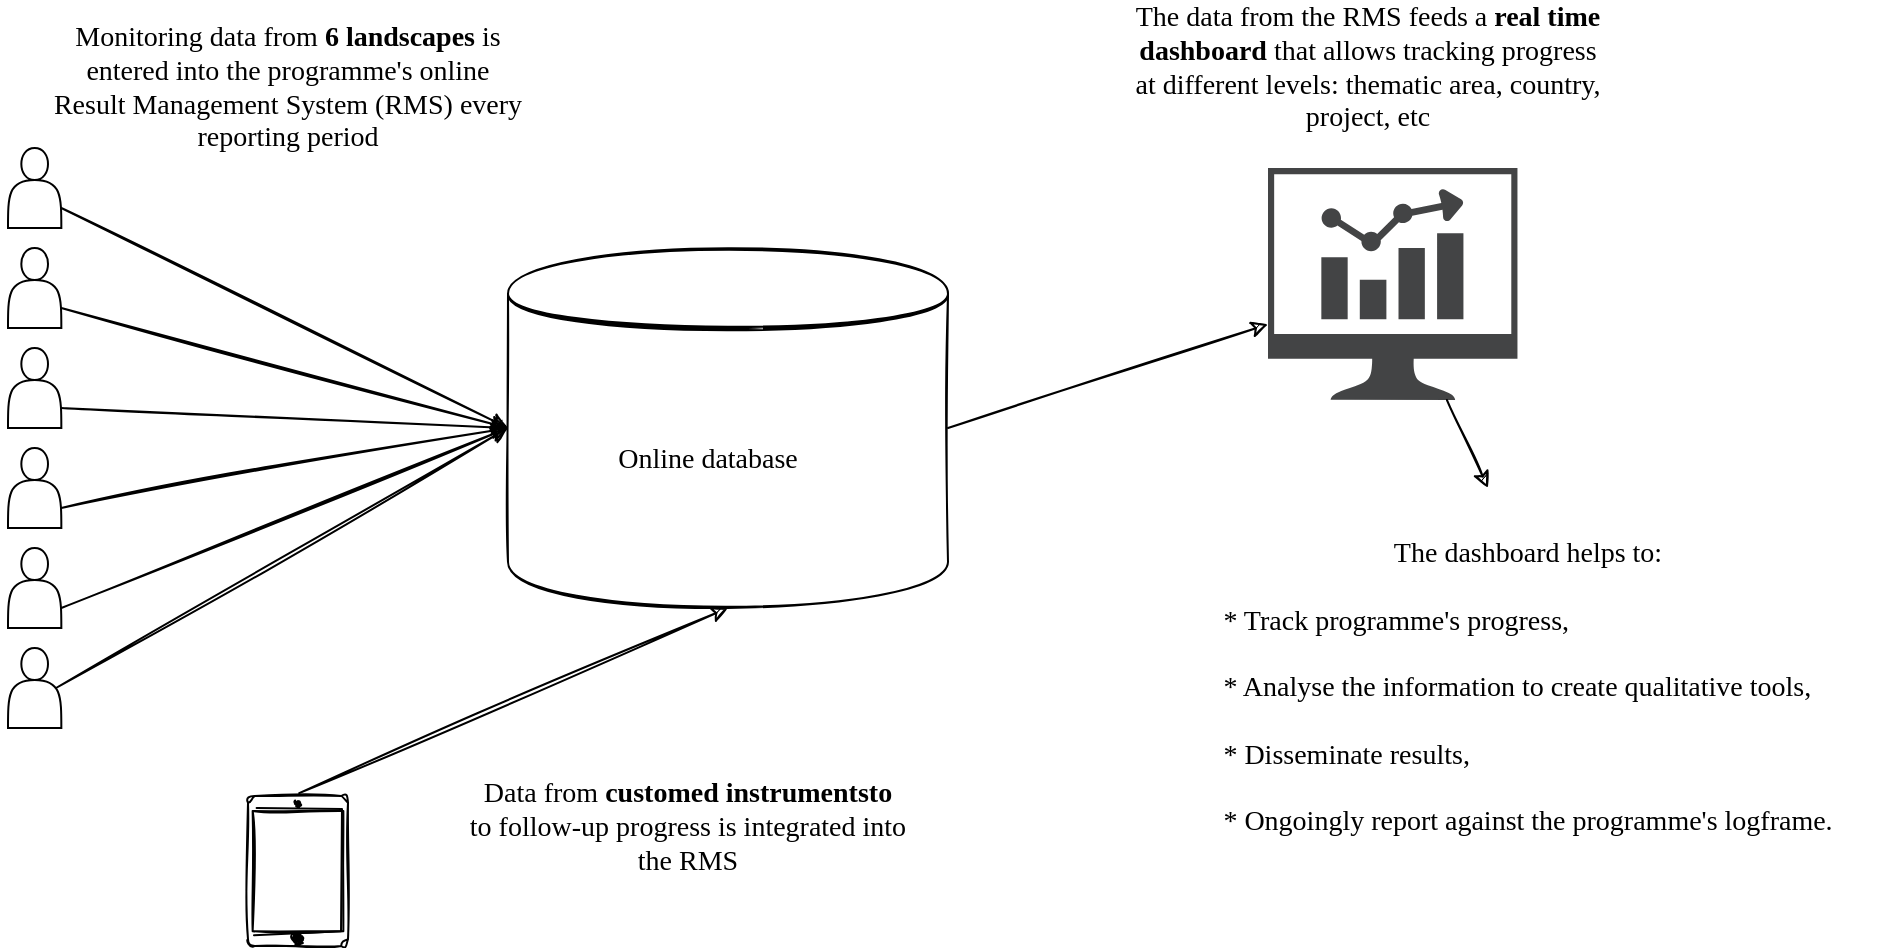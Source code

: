 <mxfile version="17.1.0" type="github">
  <diagram id="jtbX2zKAwlUEF0Mly0xF" name="Page-1">
    <mxGraphModel dx="1038" dy="579" grid="1" gridSize="10" guides="1" tooltips="1" connect="1" arrows="1" fold="1" page="1" pageScale="1" pageWidth="1169" pageHeight="827" math="0" shadow="0">
      <root>
        <mxCell id="0" />
        <mxCell id="1" parent="0" />
        <mxCell id="4fv0T7YaDPXyuP-KSVoV-26" value="" style="group;sketch=1;shadow=1;" vertex="1" connectable="0" parent="1">
          <mxGeometry x="70" y="90" width="26.67" height="290" as="geometry" />
        </mxCell>
        <mxCell id="4fv0T7YaDPXyuP-KSVoV-1" value="" style="shape=actor;whiteSpace=wrap;html=1;" vertex="1" parent="4fv0T7YaDPXyuP-KSVoV-26">
          <mxGeometry y="50" width="26.67" height="40" as="geometry" />
        </mxCell>
        <mxCell id="4fv0T7YaDPXyuP-KSVoV-3" value="" style="shape=actor;whiteSpace=wrap;html=1;" vertex="1" parent="4fv0T7YaDPXyuP-KSVoV-26">
          <mxGeometry y="100" width="26.67" height="40" as="geometry" />
        </mxCell>
        <mxCell id="4fv0T7YaDPXyuP-KSVoV-22" value="" style="shape=actor;whiteSpace=wrap;html=1;" vertex="1" parent="4fv0T7YaDPXyuP-KSVoV-26">
          <mxGeometry y="150" width="26.67" height="40" as="geometry" />
        </mxCell>
        <mxCell id="4fv0T7YaDPXyuP-KSVoV-23" value="" style="shape=actor;whiteSpace=wrap;html=1;" vertex="1" parent="4fv0T7YaDPXyuP-KSVoV-26">
          <mxGeometry y="200" width="26.67" height="40" as="geometry" />
        </mxCell>
        <mxCell id="4fv0T7YaDPXyuP-KSVoV-24" value="" style="shape=actor;whiteSpace=wrap;html=1;" vertex="1" parent="4fv0T7YaDPXyuP-KSVoV-26">
          <mxGeometry y="250" width="26.67" height="40" as="geometry" />
        </mxCell>
        <mxCell id="4fv0T7YaDPXyuP-KSVoV-25" value="" style="shape=actor;whiteSpace=wrap;html=1;" vertex="1" parent="4fv0T7YaDPXyuP-KSVoV-26">
          <mxGeometry width="26.67" height="40" as="geometry" />
        </mxCell>
        <mxCell id="4fv0T7YaDPXyuP-KSVoV-28" value="" style="shape=datastore;whiteSpace=wrap;html=1;sketch=1;" vertex="1" parent="1">
          <mxGeometry x="320" y="140" width="220" height="180" as="geometry" />
        </mxCell>
        <mxCell id="4fv0T7YaDPXyuP-KSVoV-29" value="" style="endArrow=classic;html=1;rounded=0;exitX=1;exitY=0.75;exitDx=0;exitDy=0;entryX=0;entryY=0.5;entryDx=0;entryDy=0;sketch=1;" edge="1" parent="1" source="4fv0T7YaDPXyuP-KSVoV-25" target="4fv0T7YaDPXyuP-KSVoV-28">
          <mxGeometry width="50" height="50" relative="1" as="geometry">
            <mxPoint x="560" y="320" as="sourcePoint" />
            <mxPoint x="610" y="270" as="targetPoint" />
          </mxGeometry>
        </mxCell>
        <mxCell id="4fv0T7YaDPXyuP-KSVoV-30" value="" style="endArrow=classic;html=1;rounded=0;exitX=1;exitY=0.75;exitDx=0;exitDy=0;entryX=0;entryY=0.5;entryDx=0;entryDy=0;sketch=1;" edge="1" parent="1" source="4fv0T7YaDPXyuP-KSVoV-1" target="4fv0T7YaDPXyuP-KSVoV-28">
          <mxGeometry width="50" height="50" relative="1" as="geometry">
            <mxPoint x="106.67" y="130" as="sourcePoint" />
            <mxPoint x="220" y="230" as="targetPoint" />
          </mxGeometry>
        </mxCell>
        <mxCell id="4fv0T7YaDPXyuP-KSVoV-31" value="" style="endArrow=classic;html=1;rounded=0;exitX=1;exitY=0.75;exitDx=0;exitDy=0;entryX=0;entryY=0.5;entryDx=0;entryDy=0;sketch=1;" edge="1" parent="1" source="4fv0T7YaDPXyuP-KSVoV-3" target="4fv0T7YaDPXyuP-KSVoV-28">
          <mxGeometry width="50" height="50" relative="1" as="geometry">
            <mxPoint x="106.67" y="180" as="sourcePoint" />
            <mxPoint x="210" y="220" as="targetPoint" />
          </mxGeometry>
        </mxCell>
        <mxCell id="4fv0T7YaDPXyuP-KSVoV-32" value="" style="endArrow=classic;html=1;rounded=0;exitX=1;exitY=0.75;exitDx=0;exitDy=0;entryX=0;entryY=0.5;entryDx=0;entryDy=0;sketch=1;" edge="1" parent="1" source="4fv0T7YaDPXyuP-KSVoV-22" target="4fv0T7YaDPXyuP-KSVoV-28">
          <mxGeometry width="50" height="50" relative="1" as="geometry">
            <mxPoint x="106.67" y="230" as="sourcePoint" />
            <mxPoint x="220" y="230" as="targetPoint" />
          </mxGeometry>
        </mxCell>
        <mxCell id="4fv0T7YaDPXyuP-KSVoV-33" value="" style="endArrow=classic;html=1;rounded=0;exitX=1;exitY=0.75;exitDx=0;exitDy=0;entryX=0;entryY=0.5;entryDx=0;entryDy=0;sketch=1;" edge="1" parent="1" source="4fv0T7YaDPXyuP-KSVoV-23" target="4fv0T7YaDPXyuP-KSVoV-28">
          <mxGeometry width="50" height="50" relative="1" as="geometry">
            <mxPoint x="106.67" y="280" as="sourcePoint" />
            <mxPoint x="220" y="230" as="targetPoint" />
          </mxGeometry>
        </mxCell>
        <mxCell id="4fv0T7YaDPXyuP-KSVoV-34" value="" style="endArrow=classic;html=1;rounded=0;exitX=0.9;exitY=0.5;exitDx=0;exitDy=0;entryX=0;entryY=0.5;entryDx=0;entryDy=0;exitPerimeter=0;sketch=1;" edge="1" parent="1" source="4fv0T7YaDPXyuP-KSVoV-24" target="4fv0T7YaDPXyuP-KSVoV-28">
          <mxGeometry width="50" height="50" relative="1" as="geometry">
            <mxPoint x="106.67" y="330" as="sourcePoint" />
            <mxPoint x="220" y="230" as="targetPoint" />
          </mxGeometry>
        </mxCell>
        <mxCell id="4fv0T7YaDPXyuP-KSVoV-35" value="&lt;font face=&quot;Lucida Console&quot; style=&quot;font-size: 14px&quot;&gt;Monitoring data from &lt;b&gt;6 landscapes&lt;/b&gt; is entered into the programme&#39;s online Result Management System (RMS) every reporting period&lt;/font&gt;" style="text;html=1;strokeColor=none;fillColor=none;align=center;verticalAlign=middle;whiteSpace=wrap;rounded=0;shadow=1;sketch=1;" vertex="1" parent="1">
          <mxGeometry x="90" y="30" width="240" height="60" as="geometry" />
        </mxCell>
        <mxCell id="4fv0T7YaDPXyuP-KSVoV-36" value="" style="html=1;verticalLabelPosition=bottom;labelBackgroundColor=#ffffff;verticalAlign=top;shadow=0;dashed=0;strokeWidth=1;shape=mxgraph.ios7.misc.ipad7inch;strokeColor=#000000;sketch=1;fontFamily=Lucida Console;fontSize=14;" vertex="1" parent="1">
          <mxGeometry x="190" y="414" width="50" height="75" as="geometry" />
        </mxCell>
        <mxCell id="4fv0T7YaDPXyuP-KSVoV-37" value="" style="endArrow=classic;html=1;rounded=0;exitX=0.512;exitY=-0.019;exitDx=0;exitDy=0;entryX=0.5;entryY=1;entryDx=0;entryDy=0;exitPerimeter=0;sketch=1;" edge="1" parent="1" source="4fv0T7YaDPXyuP-KSVoV-36" target="4fv0T7YaDPXyuP-KSVoV-28">
          <mxGeometry width="50" height="50" relative="1" as="geometry">
            <mxPoint x="104.003" y="370" as="sourcePoint" />
            <mxPoint x="330" y="240" as="targetPoint" />
          </mxGeometry>
        </mxCell>
        <mxCell id="4fv0T7YaDPXyuP-KSVoV-38" value="&lt;font face=&quot;Lucida Console&quot; style=&quot;font-size: 14px&quot;&gt;Data from &lt;b&gt;customed instrumentsto &lt;/b&gt;to&amp;nbsp;follow-up progress is integrated into the RMS&lt;/font&gt;" style="text;html=1;strokeColor=none;fillColor=none;align=center;verticalAlign=middle;whiteSpace=wrap;rounded=0;shadow=1;sketch=1;" vertex="1" parent="1">
          <mxGeometry x="290" y="400" width="240" height="60" as="geometry" />
        </mxCell>
        <mxCell id="4fv0T7YaDPXyuP-KSVoV-39" value="" style="sketch=0;pointerEvents=1;shadow=0;dashed=0;html=1;strokeColor=none;fillColor=#434445;aspect=fixed;labelPosition=center;verticalLabelPosition=bottom;verticalAlign=top;align=center;outlineConnect=0;shape=mxgraph.vvd.nsx_dashboard;fontFamily=Lucida Console;fontSize=14;" vertex="1" parent="1">
          <mxGeometry x="700" y="100" width="124.73" height="116" as="geometry" />
        </mxCell>
        <mxCell id="4fv0T7YaDPXyuP-KSVoV-40" value="" style="endArrow=classic;html=1;rounded=0;exitX=1;exitY=0.5;exitDx=0;exitDy=0;sketch=1;" edge="1" parent="1" source="4fv0T7YaDPXyuP-KSVoV-28" target="4fv0T7YaDPXyuP-KSVoV-39">
          <mxGeometry width="50" height="50" relative="1" as="geometry">
            <mxPoint x="225.6" y="422.575" as="sourcePoint" />
            <mxPoint x="440" y="330" as="targetPoint" />
          </mxGeometry>
        </mxCell>
        <mxCell id="4fv0T7YaDPXyuP-KSVoV-41" value="&lt;font face=&quot;Lucida Console&quot; style=&quot;font-size: 14px&quot;&gt;The data from the RMS feeds a &lt;b&gt;real time dashboard&lt;/b&gt; that allows tracking progress at different levels: thematic area, country, project, etc&lt;/font&gt;" style="text;html=1;strokeColor=none;fillColor=none;align=center;verticalAlign=middle;whiteSpace=wrap;rounded=0;shadow=1;sketch=1;" vertex="1" parent="1">
          <mxGeometry x="630" y="20" width="240" height="60" as="geometry" />
        </mxCell>
        <mxCell id="4fv0T7YaDPXyuP-KSVoV-42" value="&lt;font face=&quot;Lucida Console&quot; style=&quot;font-size: 14px&quot;&gt;The dashboard helps to:&lt;br&gt;&lt;br&gt;&lt;div style=&quot;text-align: left&quot;&gt;&lt;span&gt;* Track programme&#39;s progress,&lt;/span&gt;&lt;/div&gt;&lt;div style=&quot;text-align: left&quot;&gt;&lt;span&gt;&lt;br&gt;&lt;/span&gt;&lt;/div&gt;&lt;div style=&quot;text-align: left&quot;&gt;&lt;span&gt;* Analyse the information to create qualitative tools,&lt;/span&gt;&lt;/div&gt;&lt;div style=&quot;text-align: left&quot;&gt;&lt;span&gt;&lt;br&gt;&lt;/span&gt;&lt;/div&gt;&lt;div style=&quot;text-align: left&quot;&gt;&lt;span&gt;* Disseminate results,&lt;/span&gt;&lt;/div&gt;&lt;div style=&quot;text-align: left&quot;&gt;&lt;span&gt;&lt;br&gt;&lt;/span&gt;&lt;/div&gt;&lt;div style=&quot;text-align: left&quot;&gt;&lt;span&gt;* Ongoingly report against the programme&#39;s logframe.&lt;/span&gt;&lt;/div&gt;&lt;/font&gt;" style="text;html=1;strokeColor=none;fillColor=none;align=center;verticalAlign=middle;whiteSpace=wrap;rounded=0;shadow=1;sketch=1;" vertex="1" parent="1">
          <mxGeometry x="650" y="300" width="360" height="120" as="geometry" />
        </mxCell>
        <mxCell id="4fv0T7YaDPXyuP-KSVoV-43" value="" style="endArrow=classic;html=1;rounded=0;sketch=1;" edge="1" parent="1" source="4fv0T7YaDPXyuP-KSVoV-39">
          <mxGeometry width="50" height="50" relative="1" as="geometry">
            <mxPoint x="550" y="240" as="sourcePoint" />
            <mxPoint x="810" y="260" as="targetPoint" />
          </mxGeometry>
        </mxCell>
        <mxCell id="4fv0T7YaDPXyuP-KSVoV-44" value="&lt;font face=&quot;Lucida Console&quot; style=&quot;font-size: 14px&quot;&gt;Online database&lt;/font&gt;" style="text;html=1;strokeColor=none;fillColor=none;align=center;verticalAlign=middle;whiteSpace=wrap;rounded=0;shadow=1;sketch=1;" vertex="1" parent="1">
          <mxGeometry x="300" y="216" width="240" height="60" as="geometry" />
        </mxCell>
      </root>
    </mxGraphModel>
  </diagram>
</mxfile>
